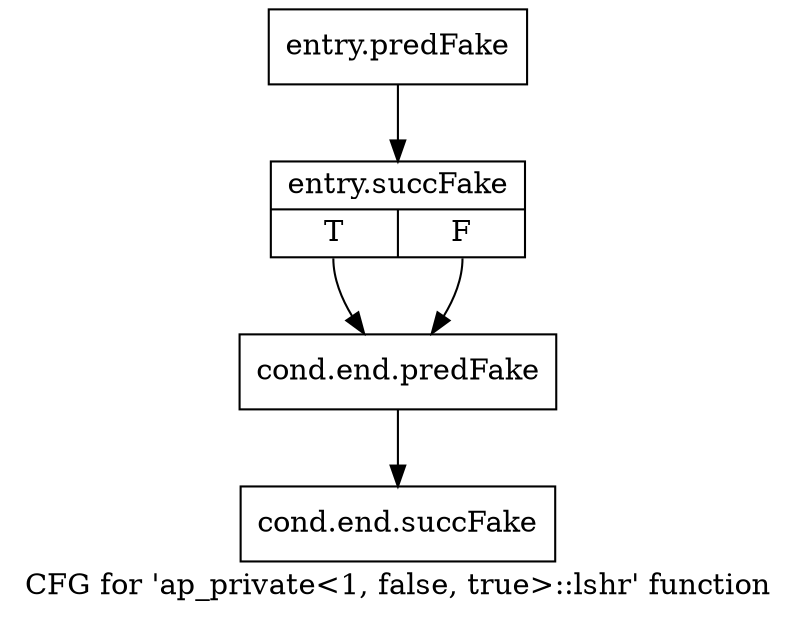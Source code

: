 digraph "CFG for 'ap_private\<1, false, true\>::lshr' function" {
	label="CFG for 'ap_private\<1, false, true\>::lshr' function";

	Node0x3aa0b00 [shape=record,filename="",linenumber="",label="{entry.predFake}"];
	Node0x3aa0b00 -> Node0x3b25da0[ callList="" memoryops="" filename="/tools/Xilinx/Vitis_HLS/2022.1/include/etc/ap_private.h" execusionnum="0"];
	Node0x3b25da0 [shape=record,filename="/tools/Xilinx/Vitis_HLS/2022.1/include/etc/ap_private.h",linenumber="1887",label="{entry.succFake|{<s0>T|<s1>F}}"];
	Node0x3b25da0:s0 -> Node0x3b26060[ callList="" memoryops="" filename="/tools/Xilinx/Vitis_HLS/2022.1/include/etc/ap_private.h" execusionnum="0"];
	Node0x3b25da0:s1 -> Node0x3b26060[ callList="" memoryops="" filename="/tools/Xilinx/Vitis_HLS/2022.1/include/etc/ap_private.h" execusionnum="0"];
	Node0x3b26060 [shape=record,filename="/tools/Xilinx/Vitis_HLS/2022.1/include/etc/ap_private.h",linenumber="1887",label="{cond.end.predFake}"];
	Node0x3b26060 -> Node0x3aa6b00[ callList="" memoryops="" filename="/tools/Xilinx/Vitis_HLS/2022.1/include/etc/ap_private.h" execusionnum="0"];
	Node0x3aa6b00 [shape=record,filename="/tools/Xilinx/Vitis_HLS/2022.1/include/etc/ap_private.h",linenumber="1887",label="{cond.end.succFake}"];
}
